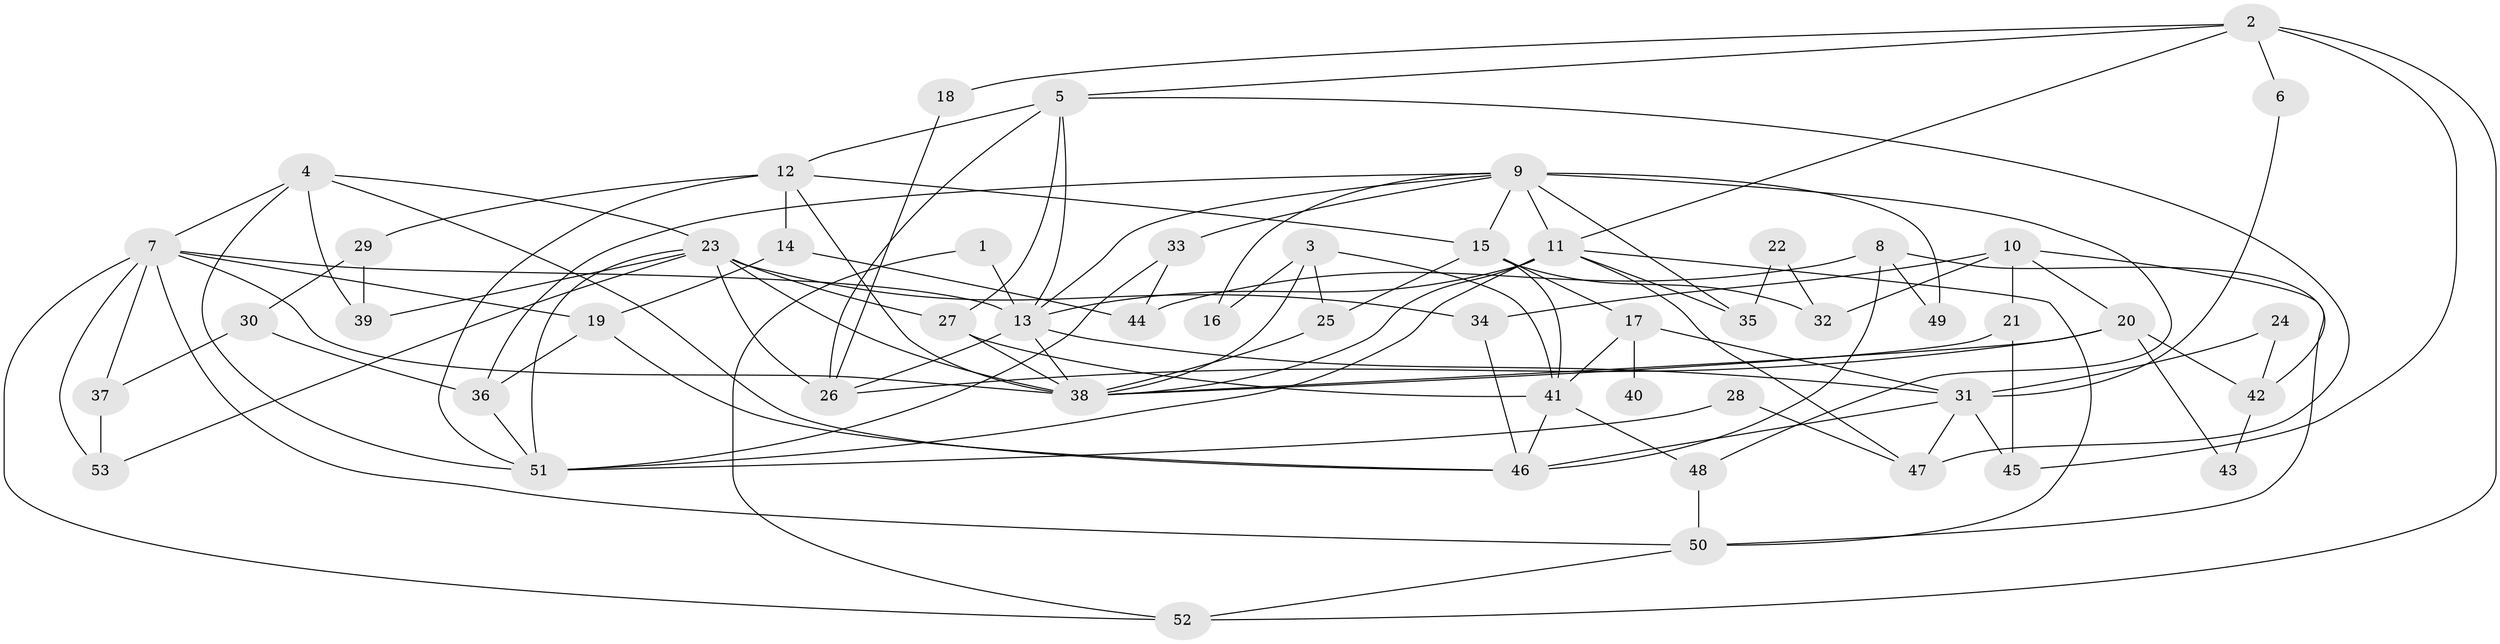 // original degree distribution, {2: 0.12, 6: 0.10666666666666667, 4: 0.26666666666666666, 5: 0.13333333333333333, 3: 0.30666666666666664, 7: 0.06666666666666667}
// Generated by graph-tools (version 1.1) at 2025/51/03/04/25 22:51:08]
// undirected, 53 vertices, 113 edges
graph export_dot {
  node [color=gray90,style=filled];
  1;
  2;
  3;
  4;
  5;
  6;
  7;
  8;
  9;
  10;
  11;
  12;
  13;
  14;
  15;
  16;
  17;
  18;
  19;
  20;
  21;
  22;
  23;
  24;
  25;
  26;
  27;
  28;
  29;
  30;
  31;
  32;
  33;
  34;
  35;
  36;
  37;
  38;
  39;
  40;
  41;
  42;
  43;
  44;
  45;
  46;
  47;
  48;
  49;
  50;
  51;
  52;
  53;
  1 -- 13 [weight=1.0];
  1 -- 52 [weight=1.0];
  2 -- 5 [weight=1.0];
  2 -- 6 [weight=1.0];
  2 -- 11 [weight=1.0];
  2 -- 18 [weight=1.0];
  2 -- 45 [weight=1.0];
  2 -- 52 [weight=1.0];
  3 -- 16 [weight=1.0];
  3 -- 25 [weight=1.0];
  3 -- 38 [weight=1.0];
  3 -- 41 [weight=1.0];
  4 -- 7 [weight=1.0];
  4 -- 23 [weight=1.0];
  4 -- 39 [weight=1.0];
  4 -- 46 [weight=1.0];
  4 -- 51 [weight=1.0];
  5 -- 12 [weight=1.0];
  5 -- 13 [weight=1.0];
  5 -- 26 [weight=1.0];
  5 -- 27 [weight=1.0];
  5 -- 47 [weight=1.0];
  6 -- 31 [weight=1.0];
  7 -- 13 [weight=3.0];
  7 -- 19 [weight=1.0];
  7 -- 37 [weight=1.0];
  7 -- 38 [weight=1.0];
  7 -- 50 [weight=1.0];
  7 -- 52 [weight=1.0];
  7 -- 53 [weight=1.0];
  8 -- 44 [weight=1.0];
  8 -- 46 [weight=1.0];
  8 -- 49 [weight=1.0];
  8 -- 50 [weight=1.0];
  9 -- 11 [weight=3.0];
  9 -- 13 [weight=2.0];
  9 -- 15 [weight=1.0];
  9 -- 16 [weight=2.0];
  9 -- 33 [weight=1.0];
  9 -- 35 [weight=2.0];
  9 -- 36 [weight=1.0];
  9 -- 48 [weight=1.0];
  9 -- 49 [weight=1.0];
  10 -- 20 [weight=1.0];
  10 -- 21 [weight=1.0];
  10 -- 32 [weight=1.0];
  10 -- 34 [weight=1.0];
  10 -- 42 [weight=1.0];
  11 -- 13 [weight=1.0];
  11 -- 35 [weight=1.0];
  11 -- 38 [weight=1.0];
  11 -- 47 [weight=1.0];
  11 -- 50 [weight=1.0];
  11 -- 51 [weight=1.0];
  12 -- 14 [weight=1.0];
  12 -- 15 [weight=1.0];
  12 -- 29 [weight=1.0];
  12 -- 38 [weight=2.0];
  12 -- 51 [weight=1.0];
  13 -- 26 [weight=1.0];
  13 -- 31 [weight=1.0];
  13 -- 38 [weight=2.0];
  14 -- 19 [weight=1.0];
  14 -- 44 [weight=1.0];
  15 -- 17 [weight=1.0];
  15 -- 25 [weight=1.0];
  15 -- 32 [weight=1.0];
  15 -- 41 [weight=1.0];
  17 -- 31 [weight=1.0];
  17 -- 40 [weight=2.0];
  17 -- 41 [weight=1.0];
  18 -- 26 [weight=1.0];
  19 -- 36 [weight=1.0];
  19 -- 46 [weight=1.0];
  20 -- 26 [weight=1.0];
  20 -- 38 [weight=1.0];
  20 -- 42 [weight=1.0];
  20 -- 43 [weight=1.0];
  21 -- 38 [weight=1.0];
  21 -- 45 [weight=1.0];
  22 -- 32 [weight=1.0];
  22 -- 35 [weight=1.0];
  23 -- 26 [weight=1.0];
  23 -- 27 [weight=2.0];
  23 -- 34 [weight=1.0];
  23 -- 38 [weight=2.0];
  23 -- 39 [weight=1.0];
  23 -- 51 [weight=1.0];
  23 -- 53 [weight=1.0];
  24 -- 31 [weight=1.0];
  24 -- 42 [weight=1.0];
  25 -- 38 [weight=1.0];
  27 -- 38 [weight=1.0];
  27 -- 41 [weight=1.0];
  28 -- 47 [weight=1.0];
  28 -- 51 [weight=1.0];
  29 -- 30 [weight=1.0];
  29 -- 39 [weight=1.0];
  30 -- 36 [weight=1.0];
  30 -- 37 [weight=1.0];
  31 -- 45 [weight=1.0];
  31 -- 46 [weight=1.0];
  31 -- 47 [weight=1.0];
  33 -- 44 [weight=1.0];
  33 -- 51 [weight=1.0];
  34 -- 46 [weight=1.0];
  36 -- 51 [weight=1.0];
  37 -- 53 [weight=1.0];
  41 -- 46 [weight=1.0];
  41 -- 48 [weight=1.0];
  42 -- 43 [weight=1.0];
  48 -- 50 [weight=1.0];
  50 -- 52 [weight=1.0];
}
